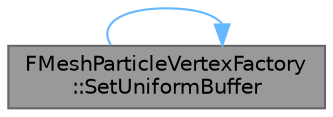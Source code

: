 digraph "FMeshParticleVertexFactory::SetUniformBuffer"
{
 // INTERACTIVE_SVG=YES
 // LATEX_PDF_SIZE
  bgcolor="transparent";
  edge [fontname=Helvetica,fontsize=10,labelfontname=Helvetica,labelfontsize=10];
  node [fontname=Helvetica,fontsize=10,shape=box,height=0.2,width=0.4];
  rankdir="LR";
  Node1 [id="Node000001",label="FMeshParticleVertexFactory\l::SetUniformBuffer",height=0.2,width=0.4,color="gray40", fillcolor="grey60", style="filled", fontcolor="black",tooltip="Set the uniform buffer for this vertex factory."];
  Node1 -> Node1 [id="edge1_Node000001_Node000001",color="steelblue1",style="solid",tooltip=" "];
}
